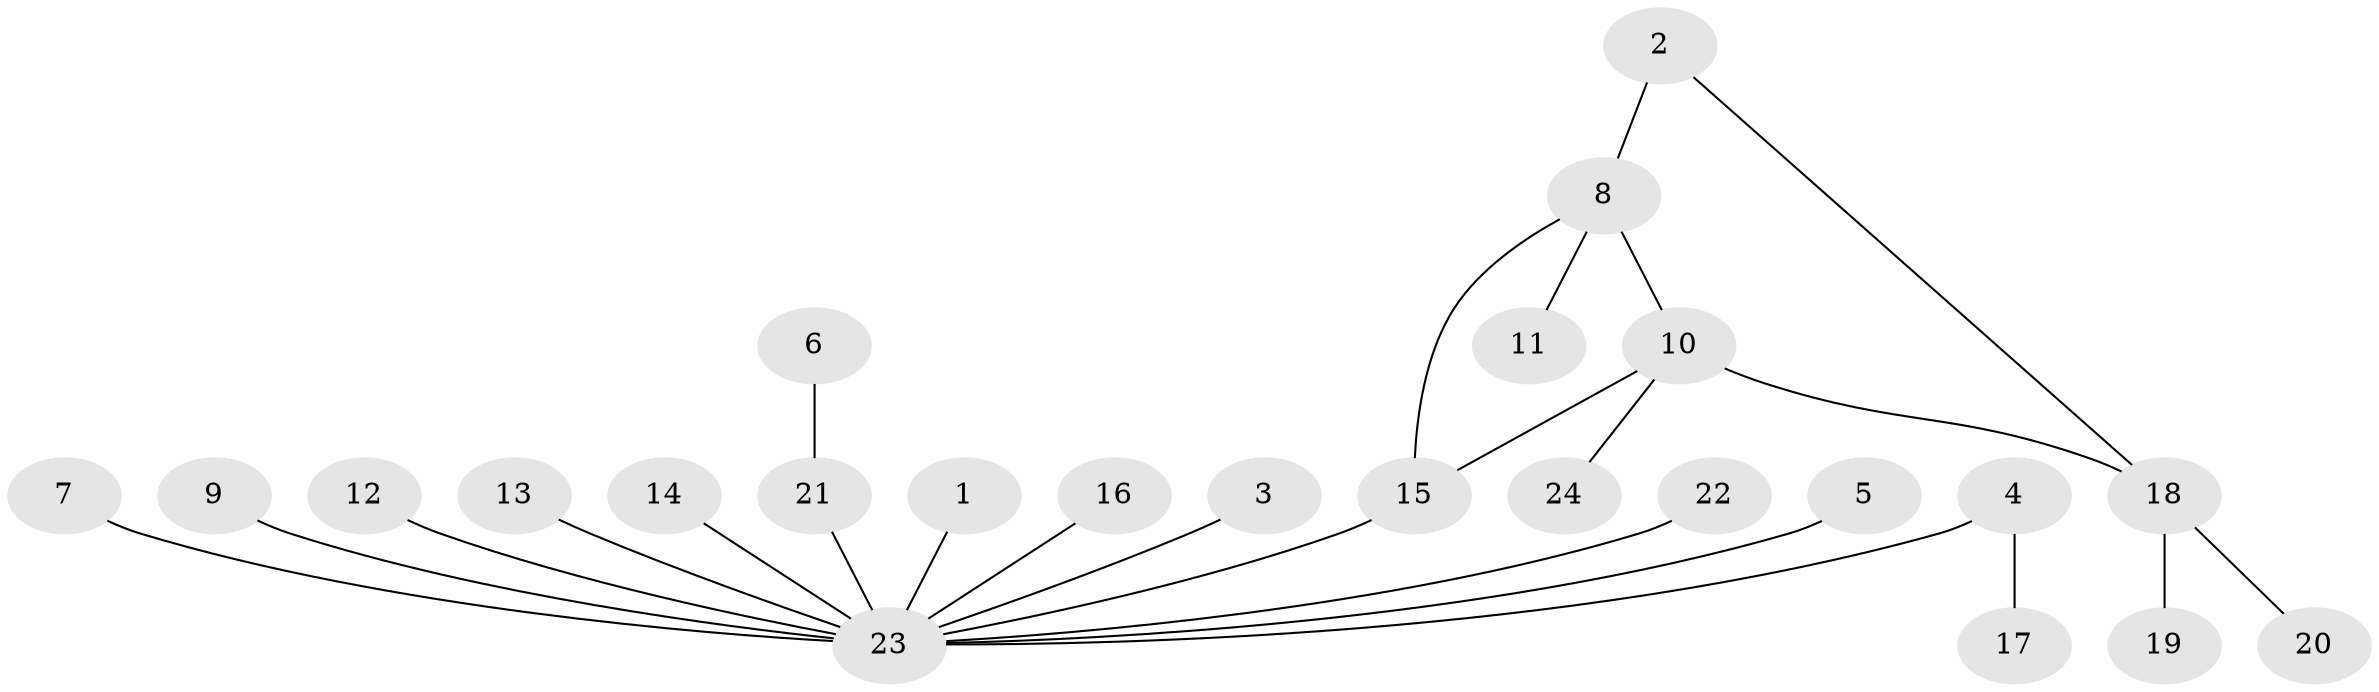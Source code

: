 // original degree distribution, {19: 0.01282051282051282, 2: 0.21794871794871795, 6: 0.05128205128205128, 3: 0.0641025641025641, 1: 0.6025641025641025, 8: 0.01282051282051282, 7: 0.01282051282051282, 4: 0.02564102564102564}
// Generated by graph-tools (version 1.1) at 2025/36/03/04/25 23:36:56]
// undirected, 24 vertices, 25 edges
graph export_dot {
  node [color=gray90,style=filled];
  1;
  2;
  3;
  4;
  5;
  6;
  7;
  8;
  9;
  10;
  11;
  12;
  13;
  14;
  15;
  16;
  17;
  18;
  19;
  20;
  21;
  22;
  23;
  24;
  1 -- 23 [weight=1.0];
  2 -- 8 [weight=1.0];
  2 -- 18 [weight=1.0];
  3 -- 23 [weight=1.0];
  4 -- 17 [weight=1.0];
  4 -- 23 [weight=1.0];
  5 -- 23 [weight=1.0];
  6 -- 21 [weight=1.0];
  7 -- 23 [weight=1.0];
  8 -- 10 [weight=1.0];
  8 -- 11 [weight=1.0];
  8 -- 15 [weight=1.0];
  9 -- 23 [weight=1.0];
  10 -- 15 [weight=1.0];
  10 -- 18 [weight=1.0];
  10 -- 24 [weight=1.0];
  12 -- 23 [weight=1.0];
  13 -- 23 [weight=1.0];
  14 -- 23 [weight=1.0];
  15 -- 23 [weight=1.0];
  16 -- 23 [weight=1.0];
  18 -- 19 [weight=1.0];
  18 -- 20 [weight=1.0];
  21 -- 23 [weight=2.0];
  22 -- 23 [weight=1.0];
}
